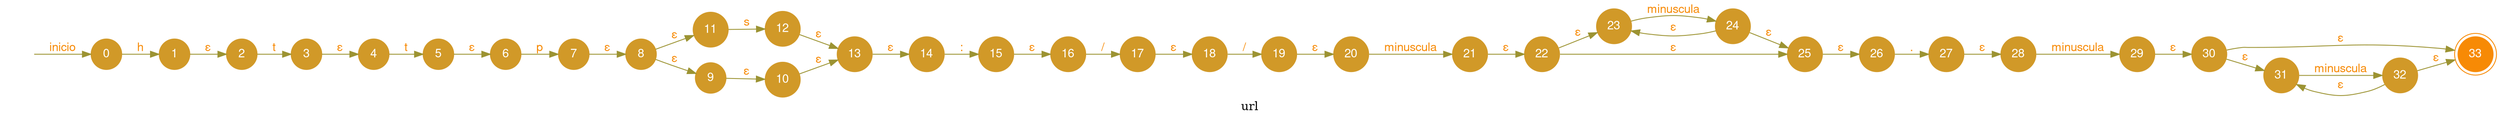 digraph finite_state_machine{
	rankdir=LR;
	label="url";
	node[fontname="Helvetica,Arial,sans-serif"];
	edge[fontname="Helvetica,Arial,sans-serif" color="#9c9332"];
	node[shape = doublecircle, color = "#f78a05" fillcolor="#f78a05" style =filled fontcolor=white]; 33;
	node [shape = circle, color = "#d19928" fillcolor="#d19928" style =filled fontcolor=white];
	flechainicio[style=invis fontsize="0"];

	flechainicio->0[label="inicio" fontcolor="#f78a05"];

	0 -> 1 [label="h" fontcolor="#f78a05"];
	1 -> 2 [label="ε" fontcolor="#f78a05"];
	2 -> 3 [label="t" fontcolor="#f78a05"];
	3 -> 4 [label="ε" fontcolor="#f78a05"];
	4 -> 5 [label="t" fontcolor="#f78a05"];
	5 -> 6 [label="ε" fontcolor="#f78a05"];
	6 -> 7 [label="p" fontcolor="#f78a05"];
	7 -> 8 [label="ε" fontcolor="#f78a05"];
	8 -> 11 [label="ε" fontcolor="#f78a05"];
	8 -> 9 [label="ε" fontcolor="#f78a05"];
	9 -> 10 [label="ε" fontcolor="#f78a05"];
	10 -> 13 [label="ε" fontcolor="#f78a05"];
	11 -> 12 [label="s" fontcolor="#f78a05"];
	12 -> 13 [label="ε" fontcolor="#f78a05"];
	13 -> 14 [label="ε" fontcolor="#f78a05"];
	14 -> 15 [label=":" fontcolor="#f78a05"];
	15 -> 16 [label="ε" fontcolor="#f78a05"];
	16 -> 17 [label="/" fontcolor="#f78a05"];
	17 -> 18 [label="ε" fontcolor="#f78a05"];
	18 -> 19 [label="/" fontcolor="#f78a05"];
	19 -> 20 [label="ε" fontcolor="#f78a05"];
	20 -> 21 [label="minuscula" fontcolor="#f78a05"];
	21 -> 22 [label="ε" fontcolor="#f78a05"];
	22 -> 23 [label="ε" fontcolor="#f78a05"];
	22 -> 25 [label="ε" fontcolor="#f78a05"];
	23 -> 24 [label="minuscula" fontcolor="#f78a05"];
	24 -> 23 [label="ε" fontcolor="#f78a05"];
	24 -> 25 [label="ε" fontcolor="#f78a05"];
	25 -> 26 [label="ε" fontcolor="#f78a05"];
	26 -> 27 [label="." fontcolor="#f78a05"];
	27 -> 28 [label="ε" fontcolor="#f78a05"];
	28 -> 29 [label="minuscula" fontcolor="#f78a05"];
	29 -> 30 [label="ε" fontcolor="#f78a05"];
	30 -> 31 [label="ε" fontcolor="#f78a05"];
	30 -> 33 [label="ε" fontcolor="#f78a05"];
	31 -> 32 [label="minuscula" fontcolor="#f78a05"];
	32 -> 31 [label="ε" fontcolor="#f78a05"];
	32 -> 33 [label="ε" fontcolor="#f78a05"];

}